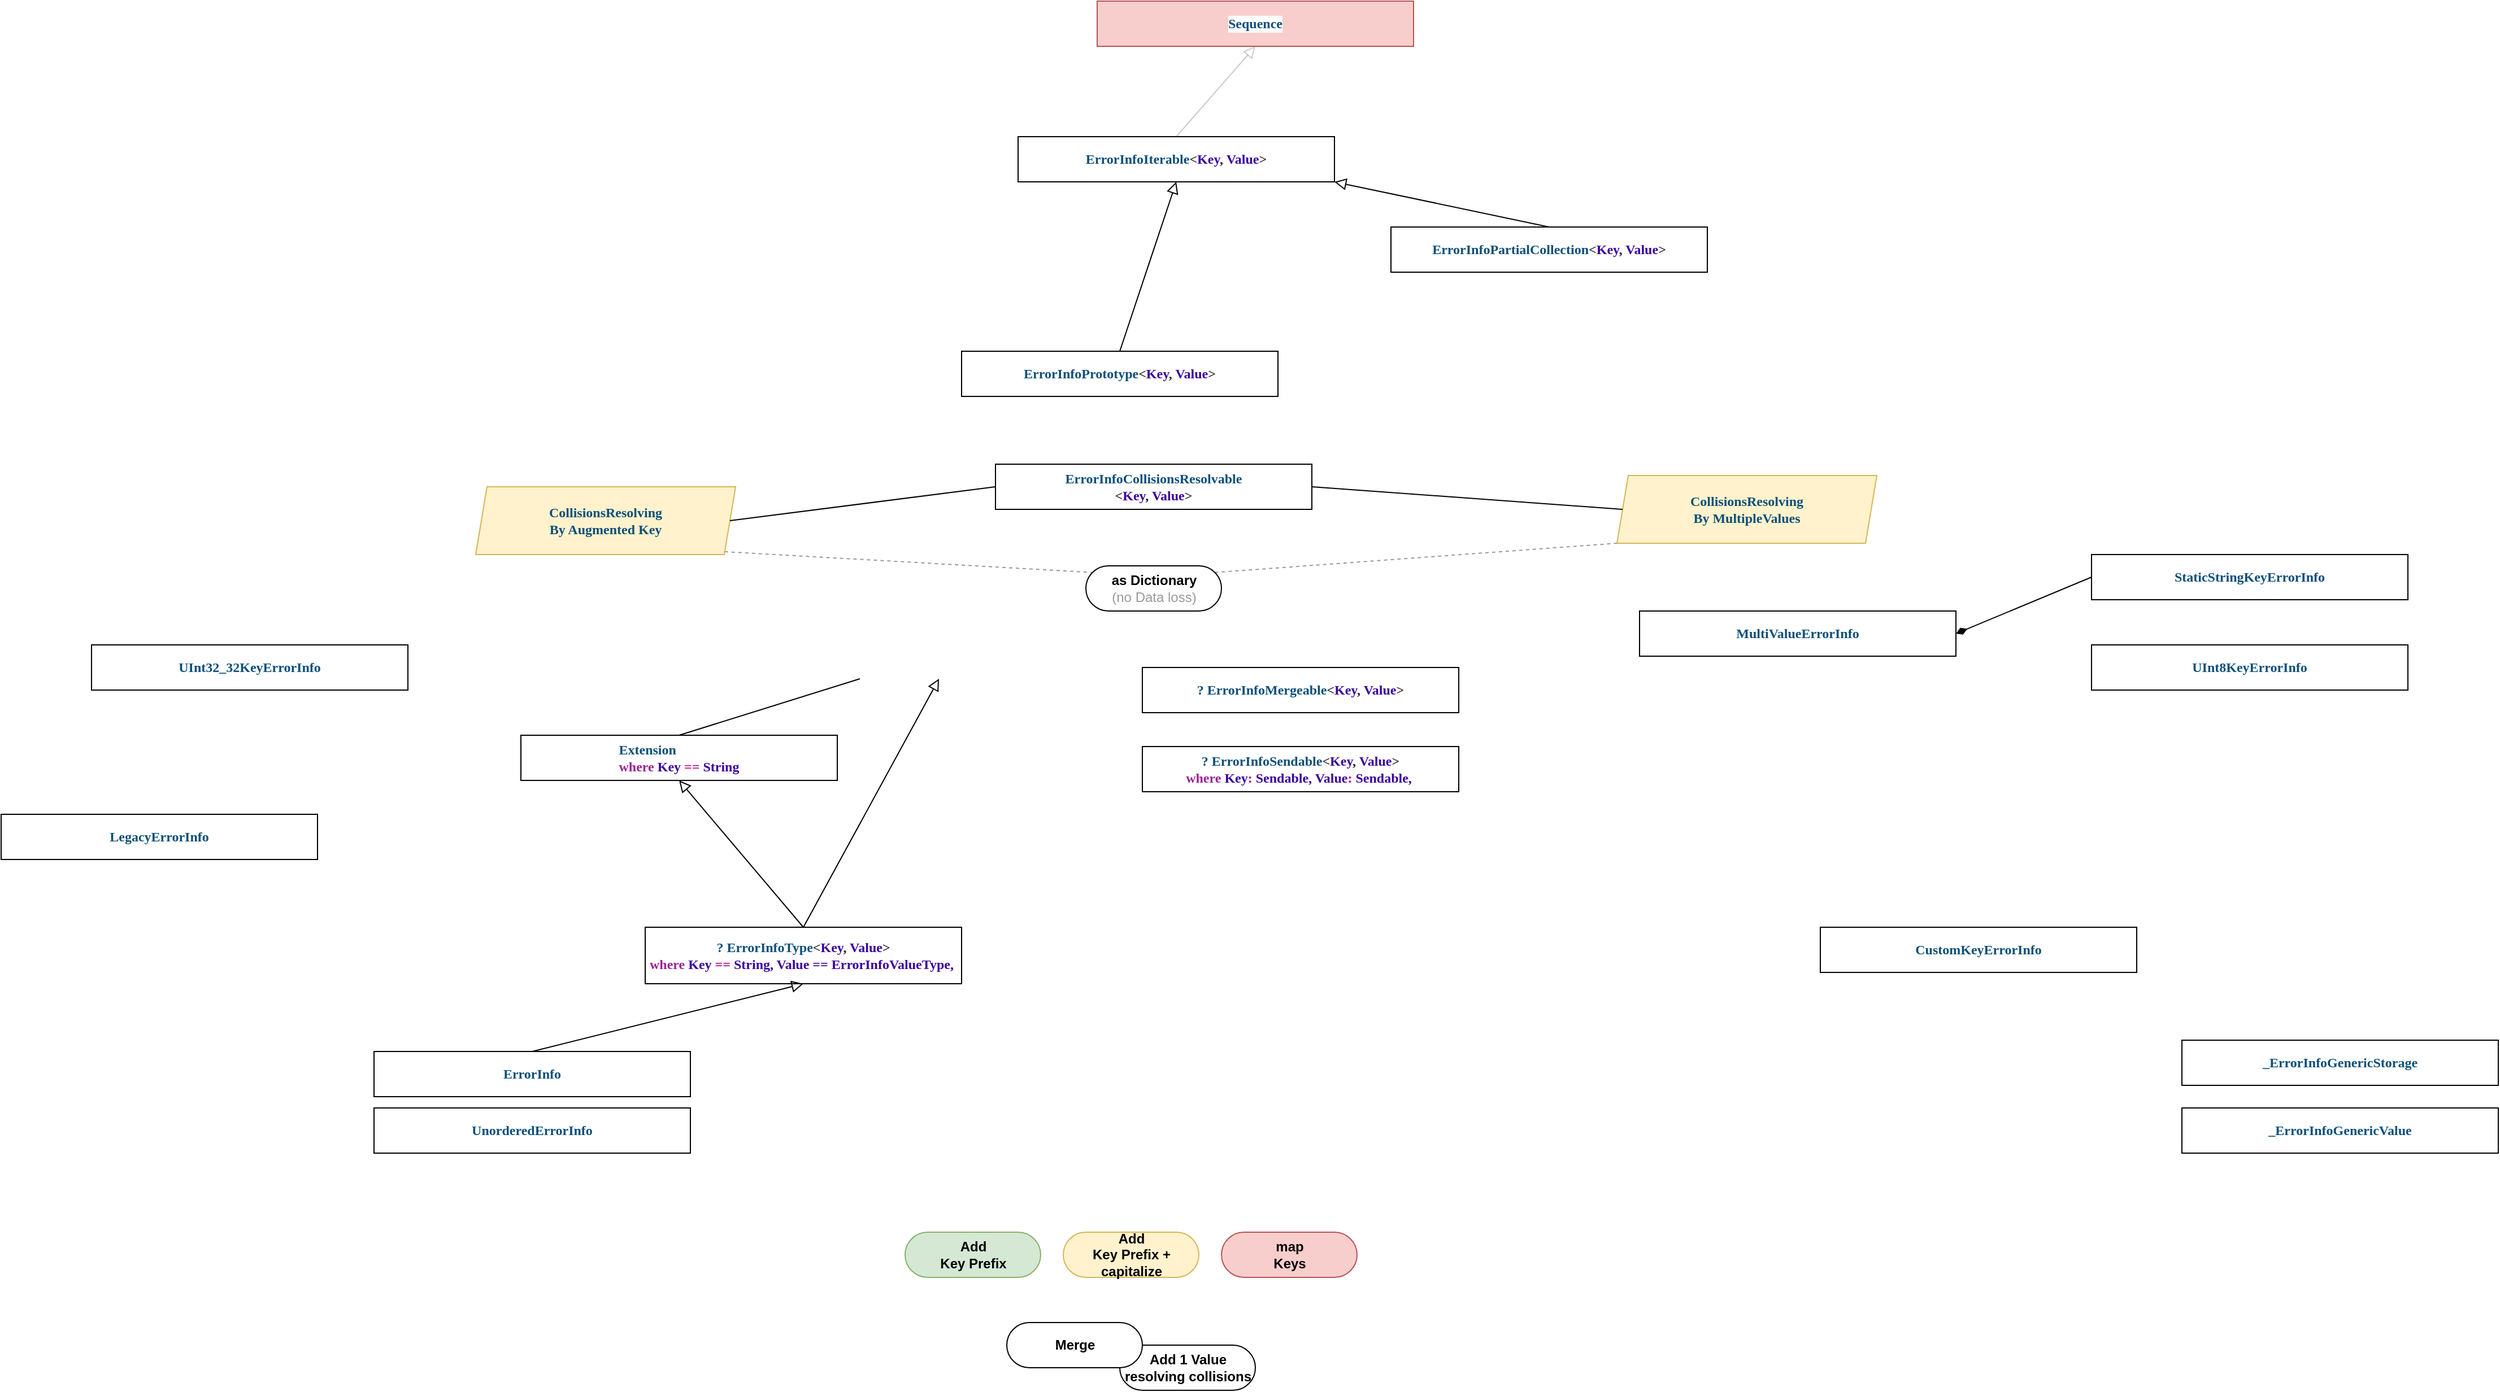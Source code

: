 <mxfile version="28.1.2">
  <diagram name="Page-1" id="vrSbMdwFp-cPvmtlHC6X">
    <mxGraphModel dx="2341" dy="2152" grid="1" gridSize="10" guides="1" tooltips="1" connect="1" arrows="1" fold="1" page="1" pageScale="1" pageWidth="850" pageHeight="1100" math="0" shadow="0">
      <root>
        <mxCell id="0" />
        <mxCell id="1" parent="0" />
        <mxCell id="HKkzcW7UrxEy5_cRLz85-1" value="&lt;p class=&quot;p1&quot; style=&quot;margin: 0px; font-variant-numeric: normal; font-variant-east-asian: normal; font-variant-alternates: normal; font-size-adjust: none; font-kerning: auto; font-optical-sizing: auto; font-feature-settings: normal; font-variation-settings: normal; font-variant-position: normal; font-variant-emoji: normal; font-stretch: normal; line-height: normal; font-family: Menlo; color: rgb(11, 79, 121); background-color: rgb(255, 255, 255);&quot;&gt;ErrorInfoIterable&lt;span class=&quot;s1&quot; style=&quot;color: rgba(0, 0, 0, 0.85);&quot;&gt;&amp;lt;&lt;/span&gt;&lt;span class=&quot;s2&quot; style=&quot;color: rgb(57, 0, 160);&quot;&gt;Key&lt;/span&gt;&lt;span class=&quot;s1&quot; style=&quot;color: rgba(0, 0, 0, 0.85);&quot;&gt;, &lt;/span&gt;&lt;span class=&quot;s2&quot; style=&quot;color: rgb(57, 0, 160);&quot;&gt;Value&lt;/span&gt;&lt;span class=&quot;s1&quot; style=&quot;color: rgba(0, 0, 0, 0.85);&quot;&gt;&amp;gt;&lt;/span&gt;&lt;/p&gt;" style="rounded=0;whiteSpace=wrap;html=1;fontStyle=1;align=center;" parent="1" vertex="1">
          <mxGeometry x="330" y="30" width="280" height="40" as="geometry" />
        </mxCell>
        <mxCell id="HKkzcW7UrxEy5_cRLz85-2" value="&lt;p class=&quot;p1&quot; style=&quot;margin: 0px; font-variant-numeric: normal; font-variant-east-asian: normal; font-variant-alternates: normal; font-size-adjust: none; font-kerning: auto; font-optical-sizing: auto; font-feature-settings: normal; font-variation-settings: normal; font-variant-position: normal; font-variant-emoji: normal; font-stretch: normal; line-height: normal; font-family: Menlo; color: rgb(11, 79, 121); background-color: rgb(255, 255, 255);&quot;&gt;ErrorInfoPrototype&lt;span class=&quot;s1&quot; style=&quot;color: rgba(0, 0, 0, 0.85);&quot;&gt;&amp;lt;&lt;/span&gt;&lt;span class=&quot;s2&quot; style=&quot;color: rgb(57, 0, 160);&quot;&gt;Key&lt;/span&gt;&lt;span class=&quot;s1&quot; style=&quot;color: rgba(0, 0, 0, 0.85);&quot;&gt;, &lt;/span&gt;&lt;span class=&quot;s2&quot; style=&quot;color: rgb(57, 0, 160);&quot;&gt;Value&lt;/span&gt;&lt;span class=&quot;s1&quot; style=&quot;color: rgba(0, 0, 0, 0.85);&quot;&gt;&amp;gt;&lt;/span&gt;&lt;/p&gt;" style="rounded=0;whiteSpace=wrap;html=1;fontStyle=1;align=center;" parent="1" vertex="1">
          <mxGeometry x="280" y="220" width="280" height="40" as="geometry" />
        </mxCell>
        <mxCell id="HKkzcW7UrxEy5_cRLz85-5" value="" style="endArrow=block;startArrow=none;endFill=0;startFill=0;endSize=8;html=1;verticalAlign=bottom;labelBackgroundColor=none;rounded=0;entryX=0.5;entryY=1;entryDx=0;entryDy=0;exitX=0.5;exitY=0;exitDx=0;exitDy=0;" parent="1" source="HKkzcW7UrxEy5_cRLz85-2" target="HKkzcW7UrxEy5_cRLz85-1" edge="1">
          <mxGeometry width="160" relative="1" as="geometry">
            <mxPoint x="180" y="560" as="sourcePoint" />
            <mxPoint x="340" y="560" as="targetPoint" />
          </mxGeometry>
        </mxCell>
        <mxCell id="HKkzcW7UrxEy5_cRLz85-8" value="&lt;p class=&quot;p1&quot; style=&quot;margin: 0px; font-variant-numeric: normal; font-variant-east-asian: normal; font-variant-alternates: normal; font-size-adjust: none; font-kerning: auto; font-optical-sizing: auto; font-feature-settings: normal; font-variation-settings: normal; font-variant-position: normal; font-variant-emoji: normal; font-stretch: normal; line-height: normal; font-family: Menlo; color: rgb(11, 79, 121); background-color: rgb(255, 255, 255);&quot;&gt;? ErrorInfoSendable&lt;span class=&quot;s1&quot; style=&quot;color: rgba(0, 0, 0, 0.85);&quot;&gt;&amp;lt;&lt;/span&gt;&lt;span class=&quot;s2&quot; style=&quot;color: rgb(57, 0, 160);&quot;&gt;Key&lt;/span&gt;&lt;span class=&quot;s1&quot; style=&quot;color: rgba(0, 0, 0, 0.85);&quot;&gt;, &lt;/span&gt;&lt;span class=&quot;s2&quot; style=&quot;color: rgb(57, 0, 160);&quot;&gt;Value&lt;/span&gt;&lt;span class=&quot;s1&quot; style=&quot;color: rgba(0, 0, 0, 0.85);&quot;&gt;&amp;gt;&lt;/span&gt;&lt;/p&gt;&lt;p class=&quot;p1&quot; style=&quot;margin: 0px; font-variant-numeric: normal; font-variant-east-asian: normal; font-variant-alternates: normal; font-size-adjust: none; font-kerning: auto; font-optical-sizing: auto; font-feature-settings: normal; font-variation-settings: normal; font-variant-position: normal; font-variant-emoji: normal; font-stretch: normal; line-height: normal; font-family: Menlo; background-color: rgb(255, 255, 255); color: rgb(11, 79, 121);&quot;&gt;&lt;span class=&quot;s1&quot; style=&quot;color: rgba(0, 0, 0, 0.85);&quot;&gt;&lt;span style=&quot;color: rgb(155, 35, 147); text-align: start;&quot; class=&quot;s4&quot;&gt;where&lt;/span&gt;&lt;span style=&quot;color: rgba(0, 0, 0, 0.85); text-align: start;&quot; class=&quot;s1&quot;&gt;&amp;nbsp;&lt;/span&gt;&lt;span style=&quot;color: rgb(57, 0, 160); text-align: start;&quot; class=&quot;s2&quot;&gt;Key&lt;/span&gt;&lt;span style=&quot;text-align: start; color: rgba(0, 0, 0, 0.85);&quot; class=&quot;s1&quot;&gt;&lt;font color=&quot;rgba(0, 0, 0, 0.85)&quot;&gt;:&amp;nbsp;&lt;/font&gt;&lt;font color=&quot;#3900a0&quot;&gt;Sendable, Value&lt;/font&gt;&lt;/span&gt;&lt;/span&gt;&lt;span style=&quot;color: rgba(0, 0, 0, 0.85); text-align: start;&quot; class=&quot;s1&quot;&gt;&lt;font color=&quot;rgba(0, 0, 0, 0.85)&quot;&gt;:&amp;nbsp;&lt;/font&gt;&lt;font color=&quot;#3900a0&quot;&gt;Sendable,&amp;nbsp;&lt;/font&gt;&lt;/span&gt;&lt;/p&gt;" style="rounded=0;whiteSpace=wrap;html=1;fontStyle=1;align=center;" parent="1" vertex="1">
          <mxGeometry x="440" y="570" width="280" height="40" as="geometry" />
        </mxCell>
        <mxCell id="HKkzcW7UrxEy5_cRLz85-9" value="&lt;p class=&quot;p1&quot; style=&quot;margin: 0px; font-variant-numeric: normal; font-variant-east-asian: normal; font-variant-alternates: normal; font-size-adjust: none; font-kerning: auto; font-optical-sizing: auto; font-feature-settings: normal; font-variation-settings: normal; font-variant-position: normal; font-variant-emoji: normal; font-stretch: normal; line-height: normal; font-family: Menlo; color: rgb(11, 79, 121); background-color: rgb(255, 255, 255);&quot;&gt;? ErrorInfoType&lt;span class=&quot;s1&quot; style=&quot;color: rgba(0, 0, 0, 0.85);&quot;&gt;&amp;lt;&lt;/span&gt;&lt;span class=&quot;s2&quot; style=&quot;color: rgb(57, 0, 160);&quot;&gt;Key&lt;/span&gt;&lt;span class=&quot;s1&quot; style=&quot;color: rgba(0, 0, 0, 0.85);&quot;&gt;, &lt;/span&gt;&lt;span class=&quot;s2&quot; style=&quot;color: rgb(57, 0, 160);&quot;&gt;Value&lt;/span&gt;&lt;span class=&quot;s1&quot; style=&quot;color: rgba(0, 0, 0, 0.85);&quot;&gt;&amp;gt;&lt;/span&gt;&lt;/p&gt;&lt;p class=&quot;p1&quot; style=&quot;margin: 0px; font-variant-numeric: normal; font-variant-east-asian: normal; font-variant-alternates: normal; font-size-adjust: none; font-kerning: auto; font-optical-sizing: auto; font-feature-settings: normal; font-variation-settings: normal; font-variant-position: normal; font-variant-emoji: normal; font-stretch: normal; line-height: normal; font-family: Menlo; background-color: rgb(255, 255, 255); color: rgb(11, 79, 121);&quot;&gt;&lt;span class=&quot;s1&quot; style=&quot;color: rgba(0, 0, 0, 0.85);&quot;&gt;&lt;span style=&quot;color: rgb(155, 35, 147); text-align: start;&quot; class=&quot;s4&quot;&gt;where&lt;/span&gt;&lt;span style=&quot;color: rgba(0, 0, 0, 0.85); text-align: start;&quot; class=&quot;s1&quot;&gt;&amp;nbsp;&lt;/span&gt;&lt;span style=&quot;color: rgb(57, 0, 160); text-align: start;&quot; class=&quot;s2&quot;&gt;Key&lt;/span&gt;&lt;span style=&quot;text-align: start; color: rgb(57, 0, 160);&quot; class=&quot;s2&quot;&gt;&lt;font color=&quot;rgba(0, 0, 0, 0.85)&quot;&gt;&amp;nbsp;==&amp;nbsp;&lt;/font&gt;&lt;/span&gt;&lt;/span&gt;&lt;span style=&quot;color: rgb(57, 0, 160); text-align: start;&quot;&gt;String&lt;/span&gt;&lt;span style=&quot;color: rgba(0, 0, 0, 0.85);&quot; class=&quot;s1&quot;&gt;&lt;span style=&quot;color: rgba(0, 0, 0, 0.85); text-align: start;&quot; class=&quot;s1&quot;&gt;&lt;font color=&quot;#3900a0&quot;&gt;, Value ==&lt;/font&gt;&lt;/span&gt;&lt;/span&gt;&lt;span style=&quot;color: rgba(0, 0, 0, 0.85); text-align: start;&quot; class=&quot;s1&quot;&gt;&lt;font color=&quot;rgba(0, 0, 0, 0.85)&quot;&gt;&amp;nbsp;&lt;/font&gt;&lt;font color=&quot;#3900a0&quot;&gt;ErrorInfoValueType,&amp;nbsp;&lt;/font&gt;&lt;/span&gt;&lt;/p&gt;" style="rounded=0;whiteSpace=wrap;html=1;fontStyle=1;align=center;" parent="1" vertex="1">
          <mxGeometry y="730" width="280" height="50" as="geometry" />
        </mxCell>
        <mxCell id="HKkzcW7UrxEy5_cRLz85-10" value="" style="endArrow=block;startArrow=none;endFill=0;startFill=0;endSize=8;html=1;verticalAlign=bottom;labelBackgroundColor=none;rounded=0;entryX=0.5;entryY=1;entryDx=0;entryDy=0;exitX=0.5;exitY=0;exitDx=0;exitDy=0;" parent="1" source="HKkzcW7UrxEy5_cRLz85-9" target="HKkzcW7UrxEy5_cRLz85-16" edge="1">
          <mxGeometry width="160" relative="1" as="geometry">
            <mxPoint x="170" y="630" as="sourcePoint" />
            <mxPoint x="220" y="570" as="targetPoint" />
          </mxGeometry>
        </mxCell>
        <mxCell id="HKkzcW7UrxEy5_cRLz85-11" value="&lt;p class=&quot;p1&quot; style=&quot;margin: 0px; font-variant-numeric: normal; font-variant-east-asian: normal; font-variant-alternates: normal; font-size-adjust: none; font-kerning: auto; font-optical-sizing: auto; font-feature-settings: normal; font-variation-settings: normal; font-variant-position: normal; font-variant-emoji: normal; font-stretch: normal; line-height: normal; font-family: Menlo; color: rgb(11, 79, 121); background-color: rgb(255, 255, 255);&quot;&gt;? ErrorInfoMergeable&lt;span class=&quot;s1&quot; style=&quot;color: rgba(0, 0, 0, 0.85);&quot;&gt;&amp;lt;&lt;/span&gt;&lt;span class=&quot;s2&quot; style=&quot;color: rgb(57, 0, 160);&quot;&gt;Key&lt;/span&gt;&lt;span class=&quot;s1&quot; style=&quot;color: rgba(0, 0, 0, 0.85);&quot;&gt;, &lt;/span&gt;&lt;span class=&quot;s2&quot; style=&quot;color: rgb(57, 0, 160);&quot;&gt;Value&lt;/span&gt;&lt;span class=&quot;s1&quot; style=&quot;color: rgba(0, 0, 0, 0.85);&quot;&gt;&amp;gt;&lt;/span&gt;&lt;/p&gt;" style="rounded=0;whiteSpace=wrap;html=1;fontStyle=1;align=center;" parent="1" vertex="1">
          <mxGeometry x="440" y="500" width="280" height="40" as="geometry" />
        </mxCell>
        <mxCell id="HKkzcW7UrxEy5_cRLz85-14" value="&lt;p class=&quot;p1&quot; style=&quot;margin: 0px; font-variant-numeric: normal; font-variant-east-asian: normal; font-variant-alternates: normal; font-size-adjust: none; font-kerning: auto; font-optical-sizing: auto; font-feature-settings: normal; font-variation-settings: normal; font-variant-position: normal; font-variant-emoji: normal; font-stretch: normal; line-height: normal; font-family: Menlo; color: rgb(11, 79, 121); background-color: rgb(255, 255, 255);&quot;&gt;Sequence&lt;/p&gt;" style="rounded=0;whiteSpace=wrap;html=1;fontStyle=1;align=center;fillColor=#f8cecc;strokeColor=#b85450;" parent="1" vertex="1">
          <mxGeometry x="400" y="-90" width="280" height="40" as="geometry" />
        </mxCell>
        <mxCell id="HKkzcW7UrxEy5_cRLz85-15" value="" style="endArrow=block;startArrow=none;endFill=0;startFill=0;endSize=8;html=1;verticalAlign=bottom;labelBackgroundColor=none;rounded=0;entryX=0.5;entryY=1;entryDx=0;entryDy=0;exitX=0.5;exitY=0;exitDx=0;exitDy=0;opacity=20;" parent="1" source="HKkzcW7UrxEy5_cRLz85-1" target="HKkzcW7UrxEy5_cRLz85-14" edge="1">
          <mxGeometry width="160" relative="1" as="geometry">
            <mxPoint x="610" y="570" as="sourcePoint" />
            <mxPoint x="960" y="460" as="targetPoint" />
          </mxGeometry>
        </mxCell>
        <mxCell id="HKkzcW7UrxEy5_cRLz85-16" value="&lt;p class=&quot;p1&quot; style=&quot;text-align: start; margin: 0px; font-variant-numeric: normal; font-variant-east-asian: normal; font-variant-alternates: normal; font-size-adjust: none; font-kerning: auto; font-optical-sizing: auto; font-feature-settings: normal; font-variation-settings: normal; font-variant-position: normal; font-variant-emoji: normal; font-stretch: normal; line-height: normal; font-family: Menlo; color: rgb(11, 79, 121); background-color: rgb(255, 255, 255);&quot;&gt;Extension&lt;/p&gt;&lt;p class=&quot;p1&quot; style=&quot;margin: 0px; font-variant-numeric: normal; font-variant-east-asian: normal; font-variant-alternates: normal; font-size-adjust: none; font-kerning: auto; font-optical-sizing: auto; font-feature-settings: normal; font-variation-settings: normal; font-variant-position: normal; font-variant-emoji: normal; font-stretch: normal; line-height: normal; font-family: Menlo; background-color: rgb(255, 255, 255); color: rgb(11, 79, 121);&quot;&gt;&lt;span style=&quot;color: rgb(155, 35, 147); text-align: start;&quot; class=&quot;s4&quot;&gt;&lt;span&gt;where&lt;/span&gt;&lt;/span&gt;&lt;span style=&quot;color: rgba(0, 0, 0, 0.85); text-align: start;&quot; class=&quot;s1&quot;&gt; &lt;/span&gt;&lt;span style=&quot;color: rgb(57, 0, 160); text-align: start;&quot; class=&quot;s2&quot;&gt;Key&lt;/span&gt;&lt;span style=&quot;text-align: start; color: rgb(57, 0, 160);&quot; class=&quot;s2&quot;&gt;&lt;font color=&quot;#ba0085&quot;&gt;&amp;nbsp;==&amp;nbsp;&lt;/font&gt;&lt;/span&gt;&lt;span style=&quot;color: rgb(57, 0, 160); text-align: start;&quot;&gt;String&lt;/span&gt;&lt;/p&gt;" style="rounded=0;whiteSpace=wrap;html=1;fontStyle=1;align=center;" parent="1" vertex="1">
          <mxGeometry x="-110" y="560" width="280" height="40" as="geometry" />
        </mxCell>
        <mxCell id="HKkzcW7UrxEy5_cRLz85-18" value="" style="endArrow=block;startArrow=none;endFill=0;startFill=0;endSize=8;html=1;verticalAlign=bottom;labelBackgroundColor=none;rounded=0;entryX=0.5;entryY=1;entryDx=0;entryDy=0;exitX=0.5;exitY=0;exitDx=0;exitDy=0;" parent="1" source="HKkzcW7UrxEy5_cRLz85-9" edge="1">
          <mxGeometry width="160" relative="1" as="geometry">
            <mxPoint x="430" y="660" as="sourcePoint" />
            <mxPoint x="260.0" y="510" as="targetPoint" />
          </mxGeometry>
        </mxCell>
        <mxCell id="HKkzcW7UrxEy5_cRLz85-23" value="" style="endArrow=block;startArrow=none;endFill=0;startFill=0;endSize=8;html=1;verticalAlign=bottom;labelBackgroundColor=none;rounded=0;entryX=0.5;entryY=1;entryDx=0;entryDy=0;exitX=0.5;exitY=0;exitDx=0;exitDy=0;" parent="1" source="HKkzcW7UrxEy5_cRLz85-21" target="HKkzcW7UrxEy5_cRLz85-9" edge="1">
          <mxGeometry width="160" relative="1" as="geometry">
            <mxPoint x="470" y="1000" as="sourcePoint" />
            <mxPoint x="520" y="840" as="targetPoint" />
          </mxGeometry>
        </mxCell>
        <mxCell id="HKkzcW7UrxEy5_cRLz85-26" value="&lt;p style=&quot;margin: 0px; font-variant-numeric: normal; font-variant-east-asian: normal; font-variant-alternates: normal; font-size-adjust: none; font-kerning: auto; font-optical-sizing: auto; font-feature-settings: normal; font-variation-settings: normal; font-variant-position: normal; font-variant-emoji: normal; font-stretch: normal; line-height: normal; font-family: Menlo; color: rgb(11, 79, 121); background-color: rgb(255, 255, 255); text-align: start;&quot; class=&quot;p1&quot;&gt;StaticStringKeyErrorInfo&lt;/p&gt;" style="rounded=0;whiteSpace=wrap;html=1;fontStyle=1;align=center;" parent="1" vertex="1">
          <mxGeometry x="1280" y="400" width="280" height="40" as="geometry" />
        </mxCell>
        <mxCell id="HKkzcW7UrxEy5_cRLz85-27" value="&lt;p style=&quot;margin: 0px; font-variant-numeric: normal; font-variant-east-asian: normal; font-variant-alternates: normal; font-size-adjust: none; font-kerning: auto; font-optical-sizing: auto; font-feature-settings: normal; font-variation-settings: normal; font-variant-position: normal; font-variant-emoji: normal; font-stretch: normal; line-height: normal; font-family: Menlo; color: rgb(11, 79, 121); background-color: rgb(255, 255, 255); text-align: start;&quot; class=&quot;p1&quot;&gt;UInt8KeyErrorInfo&lt;/p&gt;" style="rounded=0;whiteSpace=wrap;html=1;fontStyle=1;align=center;" parent="1" vertex="1">
          <mxGeometry x="1280" y="480" width="280" height="40" as="geometry" />
        </mxCell>
        <mxCell id="HKkzcW7UrxEy5_cRLz85-28" value="&lt;p style=&quot;margin: 0px; font-variant-numeric: normal; font-variant-east-asian: normal; font-variant-alternates: normal; font-size-adjust: none; font-kerning: auto; font-optical-sizing: auto; font-feature-settings: normal; font-variation-settings: normal; font-variant-position: normal; font-variant-emoji: normal; font-stretch: normal; line-height: normal; font-family: Menlo; color: rgb(11, 79, 121); background-color: rgb(255, 255, 255); text-align: start;&quot; class=&quot;p1&quot;&gt;MultiValueErrorInfo&lt;/p&gt;" style="rounded=0;whiteSpace=wrap;html=1;fontStyle=1;align=center;" parent="1" vertex="1">
          <mxGeometry x="880" y="450" width="280" height="40" as="geometry" />
        </mxCell>
        <mxCell id="HKkzcW7UrxEy5_cRLz85-30" value="&lt;p style=&quot;margin: 0px; font-variant-numeric: normal; font-variant-east-asian: normal; font-variant-alternates: normal; font-size-adjust: none; font-kerning: auto; font-optical-sizing: auto; font-feature-settings: normal; font-variation-settings: normal; font-variant-position: normal; font-variant-emoji: normal; font-stretch: normal; line-height: normal; font-family: Menlo; color: rgb(11, 79, 121); background-color: rgb(255, 255, 255); text-align: start;&quot; class=&quot;p1&quot;&gt;CustomKeyErrorInfo&lt;/p&gt;" style="rounded=0;whiteSpace=wrap;html=1;fontStyle=1;align=center;" parent="1" vertex="1">
          <mxGeometry x="1040" y="730" width="280" height="40" as="geometry" />
        </mxCell>
        <mxCell id="HKkzcW7UrxEy5_cRLz85-31" value="&lt;p style=&quot;margin: 0px; font-variant-numeric: normal; font-variant-east-asian: normal; font-variant-alternates: normal; font-size-adjust: none; font-kerning: auto; font-optical-sizing: auto; font-feature-settings: normal; font-variation-settings: normal; font-variant-position: normal; font-variant-emoji: normal; font-stretch: normal; line-height: normal; font-family: Menlo; color: rgb(11, 79, 121); background-color: rgb(255, 255, 255); text-align: start;&quot; class=&quot;p1&quot;&gt;_ErrorInfoGenericStorage&lt;/p&gt;" style="rounded=0;whiteSpace=wrap;html=1;fontStyle=1;align=center;" parent="1" vertex="1">
          <mxGeometry x="1360" y="830" width="280" height="40" as="geometry" />
        </mxCell>
        <mxCell id="HKkzcW7UrxEy5_cRLz85-32" value="&lt;p style=&quot;margin: 0px; font-variant-numeric: normal; font-variant-east-asian: normal; font-variant-alternates: normal; font-size-adjust: none; font-kerning: auto; font-optical-sizing: auto; font-feature-settings: normal; font-variation-settings: normal; font-variant-position: normal; font-variant-emoji: normal; font-stretch: normal; line-height: normal; font-family: Menlo; color: rgb(11, 79, 121); background-color: rgb(255, 255, 255); text-align: start;&quot; class=&quot;p1&quot;&gt;_ErrorInfoGenericValue&lt;/p&gt;" style="rounded=0;whiteSpace=wrap;html=1;fontStyle=1;align=center;" parent="1" vertex="1">
          <mxGeometry x="1360" y="890" width="280" height="40" as="geometry" />
        </mxCell>
        <mxCell id="HKkzcW7UrxEy5_cRLz85-21" value="&lt;p class=&quot;p1&quot; style=&quot;margin: 0px; font-variant-numeric: normal; font-variant-east-asian: normal; font-variant-alternates: normal; font-size-adjust: none; font-kerning: auto; font-optical-sizing: auto; font-feature-settings: normal; font-variation-settings: normal; font-variant-position: normal; font-variant-emoji: normal; font-stretch: normal; line-height: normal; font-family: Menlo; color: rgb(11, 79, 121);&quot;&gt;&lt;span&gt;ErrorInfo&lt;/span&gt;&lt;/p&gt;" style="rounded=0;whiteSpace=wrap;html=1;fontStyle=1;align=center;" parent="1" vertex="1">
          <mxGeometry x="-240" y="840" width="280" height="40" as="geometry" />
        </mxCell>
        <mxCell id="HKkzcW7UrxEy5_cRLz85-22" value="&lt;p class=&quot;p1&quot; style=&quot;margin: 0px; font-variant-numeric: normal; font-variant-east-asian: normal; font-variant-alternates: normal; font-size-adjust: none; font-kerning: auto; font-optical-sizing: auto; font-feature-settings: normal; font-variation-settings: normal; font-variant-position: normal; font-variant-emoji: normal; font-stretch: normal; line-height: normal; font-family: Menlo; color: rgb(11, 79, 121);&quot;&gt;&lt;span&gt;UnorderedErrorInfo&lt;/span&gt;&lt;/p&gt;" style="rounded=0;whiteSpace=wrap;html=1;fontStyle=1;align=center;" parent="1" vertex="1">
          <mxGeometry x="-240" y="890" width="280" height="40" as="geometry" />
        </mxCell>
        <mxCell id="98ebtHduN7LsA4Vc1z-6-4" value="&lt;p class=&quot;p1&quot; style=&quot;margin: 0px; font-variant-numeric: normal; font-variant-east-asian: normal; font-variant-alternates: normal; font-size-adjust: none; font-kerning: auto; font-optical-sizing: auto; font-feature-settings: normal; font-variation-settings: normal; font-variant-position: normal; font-variant-emoji: normal; font-stretch: normal; line-height: normal; font-family: Menlo; color: rgb(11, 79, 121); background-color: rgb(255, 255, 255);&quot;&gt;LegacyErrorInfo&lt;/p&gt;" style="rounded=0;whiteSpace=wrap;html=1;fontStyle=1;align=center;" parent="1" vertex="1">
          <mxGeometry x="-570" y="630" width="280" height="40" as="geometry" />
        </mxCell>
        <mxCell id="98ebtHduN7LsA4Vc1z-6-5" value="" style="endArrow=none;html=1;rounded=0;entryX=0.25;entryY=1;entryDx=0;entryDy=0;exitX=0.5;exitY=0;exitDx=0;exitDy=0;" parent="1" source="HKkzcW7UrxEy5_cRLz85-16" edge="1">
          <mxGeometry width="50" height="50" relative="1" as="geometry">
            <mxPoint x="-40" y="700" as="sourcePoint" />
            <mxPoint x="190" y="510" as="targetPoint" />
          </mxGeometry>
        </mxCell>
        <mxCell id="6rGpFMpeR2C873tYcExH-3" value="&lt;p style=&quot;font-variant-numeric: normal; font-variant-east-asian: normal; font-variant-alternates: normal; font-size-adjust: none; font-kerning: auto; font-optical-sizing: auto; font-feature-settings: normal; font-variation-settings: normal; font-variant-position: normal; font-variant-emoji: normal; font-weight: 700; font-stretch: normal; line-height: normal; font-family: Menlo; margin: 0px; color: rgb(11, 79, 121);&quot; class=&quot;p1&quot;&gt;&lt;span style=&quot;background-color: transparent;&quot;&gt;CollisionsResolving&lt;/span&gt;&lt;/p&gt;&lt;p style=&quot;font-variant-numeric: normal; font-variant-east-asian: normal; font-variant-alternates: normal; font-size-adjust: none; font-kerning: auto; font-optical-sizing: auto; font-feature-settings: normal; font-variation-settings: normal; font-variant-position: normal; font-variant-emoji: normal; font-weight: 700; font-stretch: normal; line-height: normal; font-family: Menlo; margin: 0px; color: rgb(11, 79, 121);&quot; class=&quot;p1&quot;&gt;By Augmented Key&lt;/p&gt;" style="shape=parallelogram;perimeter=parallelogramPerimeter;whiteSpace=wrap;html=1;fixedSize=1;size=10;strokeColor=#d6b656;fillColor=#fff2cc;labelBackgroundColor=none;" parent="1" vertex="1">
          <mxGeometry x="-150" y="340" width="230" height="60" as="geometry" />
        </mxCell>
        <mxCell id="6rGpFMpeR2C873tYcExH-4" value="&lt;p style=&quot;font-variant-numeric: normal; font-variant-east-asian: normal; font-variant-alternates: normal; font-size-adjust: none; font-kerning: auto; font-optical-sizing: auto; font-feature-settings: normal; font-variation-settings: normal; font-variant-position: normal; font-variant-emoji: normal; font-weight: 700; font-stretch: normal; line-height: normal; font-family: Menlo; margin: 0px; color: rgb(11, 79, 121);&quot; class=&quot;p1&quot;&gt;&lt;span style=&quot;background-color: transparent;&quot;&gt;CollisionsResolving&lt;/span&gt;&lt;/p&gt;&lt;p style=&quot;font-variant-numeric: normal; font-variant-east-asian: normal; font-variant-alternates: normal; font-size-adjust: none; font-kerning: auto; font-optical-sizing: auto; font-feature-settings: normal; font-variation-settings: normal; font-variant-position: normal; font-variant-emoji: normal; font-weight: 700; font-stretch: normal; line-height: normal; font-family: Menlo; margin: 0px; color: rgb(11, 79, 121);&quot; class=&quot;p1&quot;&gt;&lt;span style=&quot;&quot;&gt;By MultipleValues&lt;/span&gt;&lt;/p&gt;" style="shape=parallelogram;perimeter=parallelogramPerimeter;whiteSpace=wrap;html=1;fixedSize=1;size=10;strokeColor=#d6b656;fillColor=#fff2cc;labelBackgroundColor=none;" parent="1" vertex="1">
          <mxGeometry x="860" y="330" width="230" height="60" as="geometry" />
        </mxCell>
        <mxCell id="-h85xTF8Ryz1jiy9FUZk-2" value="&lt;p class=&quot;p1&quot; style=&quot;margin: 0px; font-variant-numeric: normal; font-variant-east-asian: normal; font-variant-alternates: normal; font-size-adjust: none; font-kerning: auto; font-optical-sizing: auto; font-feature-settings: normal; font-variation-settings: normal; font-variant-position: normal; font-variant-emoji: normal; font-stretch: normal; line-height: normal; font-family: Menlo; color: rgb(11, 79, 121); background-color: rgb(255, 255, 255);&quot;&gt;&lt;span class=&quot;s1&quot; style=&quot;color: rgba(0, 0, 0, 0.85);&quot;&gt;&lt;span style=&quot;color: rgb(11, 79, 121); text-align: start;&quot;&gt;ErrorInfoPartialCollection&lt;/span&gt;&amp;lt;&lt;/span&gt;&lt;span class=&quot;s2&quot; style=&quot;color: rgb(57, 0, 160);&quot;&gt;Key&lt;/span&gt;&lt;span class=&quot;s1&quot; style=&quot;color: rgba(0, 0, 0, 0.85);&quot;&gt;, &lt;/span&gt;&lt;span class=&quot;s2&quot; style=&quot;color: rgb(57, 0, 160);&quot;&gt;Value&lt;/span&gt;&lt;span class=&quot;s1&quot; style=&quot;color: rgba(0, 0, 0, 0.85);&quot;&gt;&amp;gt;&lt;/span&gt;&lt;/p&gt;" style="rounded=0;whiteSpace=wrap;html=1;fontStyle=1;align=center;" parent="1" vertex="1">
          <mxGeometry x="660" y="110" width="280" height="40" as="geometry" />
        </mxCell>
        <mxCell id="-h85xTF8Ryz1jiy9FUZk-4" value="" style="endArrow=block;startArrow=none;endFill=0;startFill=0;endSize=8;html=1;verticalAlign=bottom;labelBackgroundColor=none;rounded=0;entryX=1;entryY=1;entryDx=0;entryDy=0;exitX=0.5;exitY=0;exitDx=0;exitDy=0;" parent="1" source="-h85xTF8Ryz1jiy9FUZk-2" target="HKkzcW7UrxEy5_cRLz85-1" edge="1">
          <mxGeometry width="160" relative="1" as="geometry">
            <mxPoint x="630" y="380" as="sourcePoint" />
            <mxPoint x="670" y="300" as="targetPoint" />
          </mxGeometry>
        </mxCell>
        <mxCell id="b-BOrt89A68KrGZw-m3x-1" value="&lt;p class=&quot;p1&quot; style=&quot;margin: 0px; font-variant-numeric: normal; font-variant-east-asian: normal; font-variant-alternates: normal; font-size-adjust: none; font-kerning: auto; font-optical-sizing: auto; font-feature-settings: normal; font-variation-settings: normal; font-variant-position: normal; font-variant-emoji: normal; font-stretch: normal; line-height: normal; font-family: Menlo; color: rgb(11, 79, 121); background-color: rgb(255, 255, 255);&quot;&gt;&lt;span class=&quot;s1&quot; style=&quot;color: rgba(0, 0, 0, 0.85);&quot;&gt;&lt;span style=&quot;color: rgb(11, 79, 121); text-align: start;&quot;&gt;ErrorInfoCollisionsResolvable&lt;/span&gt;&lt;/span&gt;&lt;/p&gt;&lt;p class=&quot;p1&quot; style=&quot;margin: 0px; font-variant-numeric: normal; font-variant-east-asian: normal; font-variant-alternates: normal; font-size-adjust: none; font-kerning: auto; font-optical-sizing: auto; font-feature-settings: normal; font-variation-settings: normal; font-variant-position: normal; font-variant-emoji: normal; font-stretch: normal; line-height: normal; font-family: Menlo; color: rgb(11, 79, 121); background-color: rgb(255, 255, 255);&quot;&gt;&lt;span class=&quot;s1&quot; style=&quot;color: rgba(0, 0, 0, 0.85);&quot;&gt;&amp;lt;&lt;/span&gt;&lt;span class=&quot;s2&quot; style=&quot;color: rgb(57, 0, 160);&quot;&gt;Key&lt;/span&gt;&lt;span class=&quot;s1&quot; style=&quot;color: rgba(0, 0, 0, 0.85);&quot;&gt;, &lt;/span&gt;&lt;span class=&quot;s2&quot; style=&quot;color: rgb(57, 0, 160);&quot;&gt;Value&lt;/span&gt;&lt;span class=&quot;s1&quot; style=&quot;color: rgba(0, 0, 0, 0.85);&quot;&gt;&amp;gt;&lt;/span&gt;&lt;/p&gt;" style="rounded=0;whiteSpace=wrap;html=1;fontStyle=1;align=center;" vertex="1" parent="1">
          <mxGeometry x="310" y="320" width="280" height="40" as="geometry" />
        </mxCell>
        <mxCell id="b-BOrt89A68KrGZw-m3x-7" value="" style="endArrow=none;html=1;rounded=0;entryX=0;entryY=0.5;entryDx=0;entryDy=0;exitX=1;exitY=0.5;exitDx=0;exitDy=0;" edge="1" parent="1" source="6rGpFMpeR2C873tYcExH-3" target="b-BOrt89A68KrGZw-m3x-1">
          <mxGeometry width="50" height="50" relative="1" as="geometry">
            <mxPoint x="450" y="500" as="sourcePoint" />
            <mxPoint x="600" y="450" as="targetPoint" />
          </mxGeometry>
        </mxCell>
        <mxCell id="b-BOrt89A68KrGZw-m3x-8" value="" style="endArrow=none;html=1;rounded=0;entryX=0;entryY=0.5;entryDx=0;entryDy=0;exitX=1;exitY=0.5;exitDx=0;exitDy=0;" edge="1" parent="1" source="b-BOrt89A68KrGZw-m3x-1" target="6rGpFMpeR2C873tYcExH-4">
          <mxGeometry width="50" height="50" relative="1" as="geometry">
            <mxPoint x="610" y="550" as="sourcePoint" />
            <mxPoint x="760" y="500" as="targetPoint" />
          </mxGeometry>
        </mxCell>
        <mxCell id="b-BOrt89A68KrGZw-m3x-9" value="" style="endArrow=none;startArrow=diamondThin;endFill=0;startFill=1;html=1;verticalAlign=bottom;labelBackgroundColor=none;strokeWidth=1;startSize=8;endSize=8;rounded=0;exitX=1;exitY=0.5;exitDx=0;exitDy=0;entryX=0;entryY=0.5;entryDx=0;entryDy=0;" edge="1" parent="1" source="HKkzcW7UrxEy5_cRLz85-28" target="HKkzcW7UrxEy5_cRLz85-26">
          <mxGeometry width="160" relative="1" as="geometry">
            <mxPoint x="980" y="600" as="sourcePoint" />
            <mxPoint x="1140" y="600" as="targetPoint" />
          </mxGeometry>
        </mxCell>
        <mxCell id="b-BOrt89A68KrGZw-m3x-15" value="&lt;p style=&quot;margin: 0px; font-variant-numeric: normal; font-variant-east-asian: normal; font-variant-alternates: normal; font-size-adjust: none; font-kerning: auto; font-optical-sizing: auto; font-feature-settings: normal; font-variation-settings: normal; font-variant-position: normal; font-variant-emoji: normal; font-stretch: normal; line-height: normal; font-family: Menlo; color: rgb(11, 79, 121); background-color: rgb(255, 255, 255); text-align: start;&quot; class=&quot;p1&quot;&gt;UInt32_32KeyErrorInfo&lt;/p&gt;" style="rounded=0;whiteSpace=wrap;html=1;fontStyle=1;align=center;" vertex="1" parent="1">
          <mxGeometry x="-490" y="480" width="280" height="40" as="geometry" />
        </mxCell>
        <mxCell id="b-BOrt89A68KrGZw-m3x-16" value="" style="endArrow=none;html=1;rounded=0;entryX=0;entryY=1;entryDx=0;entryDy=0;exitX=0;exitY=0;exitDx=114.14;exitDy=5.86;dashed=1;strokeColor=#999999;exitPerimeter=0;" edge="1" parent="1" source="b-BOrt89A68KrGZw-m3x-18" target="6rGpFMpeR2C873tYcExH-4">
          <mxGeometry width="50" height="50" relative="1" as="geometry">
            <mxPoint x="510" y="430" as="sourcePoint" />
            <mxPoint x="985" y="410" as="targetPoint" />
          </mxGeometry>
        </mxCell>
        <mxCell id="b-BOrt89A68KrGZw-m3x-17" value="" style="endArrow=none;html=1;rounded=0;entryX=0;entryY=0;entryDx=5.86;entryDy=5.86;exitX=1;exitY=1;exitDx=0;exitDy=0;dashed=1;strokeColor=#999999;entryPerimeter=0;" edge="1" parent="1" source="6rGpFMpeR2C873tYcExH-3" target="b-BOrt89A68KrGZw-m3x-18">
          <mxGeometry width="50" height="50" relative="1" as="geometry">
            <mxPoint x="790" y="500" as="sourcePoint" />
            <mxPoint x="390" y="430" as="targetPoint" />
          </mxGeometry>
        </mxCell>
        <mxCell id="b-BOrt89A68KrGZw-m3x-18" value="&lt;b&gt;as Dictionary&lt;/b&gt;&lt;br&gt;&lt;font style=&quot;color: rgb(153, 153, 153);&quot;&gt;(no Data loss)&lt;/font&gt;" style="html=1;dashed=0;whitespace=wrap;shape=mxgraph.dfd.start;strokeWidth=1;fillColor=default;" vertex="1" parent="1">
          <mxGeometry x="390" y="410" width="120" height="40" as="geometry" />
        </mxCell>
        <mxCell id="b-BOrt89A68KrGZw-m3x-21" value="" style="group" vertex="1" connectable="0" parent="1">
          <mxGeometry x="320" y="1080" width="220" height="60" as="geometry" />
        </mxCell>
        <mxCell id="b-BOrt89A68KrGZw-m3x-19" value="&lt;b&gt;Add 1 Value&lt;/b&gt;&lt;div&gt;&lt;b&gt;resolving collisions&lt;/b&gt;&lt;/div&gt;" style="html=1;dashed=0;whitespace=wrap;shape=mxgraph.dfd.start;strokeWidth=1;fillColor=default;" vertex="1" parent="b-BOrt89A68KrGZw-m3x-21">
          <mxGeometry x="100" y="20" width="120" height="40" as="geometry" />
        </mxCell>
        <mxCell id="b-BOrt89A68KrGZw-m3x-20" value="&lt;b&gt;Merge&lt;/b&gt;" style="html=1;dashed=0;whitespace=wrap;shape=mxgraph.dfd.start;strokeWidth=1;fillColor=default;" vertex="1" parent="b-BOrt89A68KrGZw-m3x-21">
          <mxGeometry width="120" height="40" as="geometry" />
        </mxCell>
        <mxCell id="b-BOrt89A68KrGZw-m3x-25" value="" style="group" vertex="1" connectable="0" parent="1">
          <mxGeometry x="230" y="1000" width="400" height="40" as="geometry" />
        </mxCell>
        <mxCell id="b-BOrt89A68KrGZw-m3x-22" value="&lt;b&gt;Add&lt;/b&gt;&lt;div&gt;&lt;b&gt;Key Prefix&lt;/b&gt;&lt;/div&gt;" style="html=1;dashed=0;whitespace=wrap;shape=mxgraph.dfd.start;strokeWidth=1;fillColor=#d5e8d4;strokeColor=#82b366;" vertex="1" parent="b-BOrt89A68KrGZw-m3x-25">
          <mxGeometry width="120" height="40" as="geometry" />
        </mxCell>
        <mxCell id="b-BOrt89A68KrGZw-m3x-23" value="&lt;b&gt;Add&lt;/b&gt;&lt;div&gt;&lt;b&gt;Key Prefix +&lt;/b&gt;&lt;/div&gt;&lt;div&gt;&lt;b&gt;capitalize&lt;/b&gt;&lt;/div&gt;" style="html=1;dashed=0;whitespace=wrap;shape=mxgraph.dfd.start;strokeWidth=1;fillColor=#fff2cc;strokeColor=#d6b656;" vertex="1" parent="b-BOrt89A68KrGZw-m3x-25">
          <mxGeometry x="140" width="120" height="40" as="geometry" />
        </mxCell>
        <mxCell id="b-BOrt89A68KrGZw-m3x-24" value="&lt;b&gt;map&lt;/b&gt;&lt;div&gt;&lt;b&gt;Keys&lt;/b&gt;&lt;/div&gt;" style="html=1;dashed=0;whitespace=wrap;shape=mxgraph.dfd.start;strokeWidth=1;fillColor=#f8cecc;strokeColor=#b85450;" vertex="1" parent="b-BOrt89A68KrGZw-m3x-25">
          <mxGeometry x="280" width="120" height="40" as="geometry" />
        </mxCell>
      </root>
    </mxGraphModel>
  </diagram>
</mxfile>
